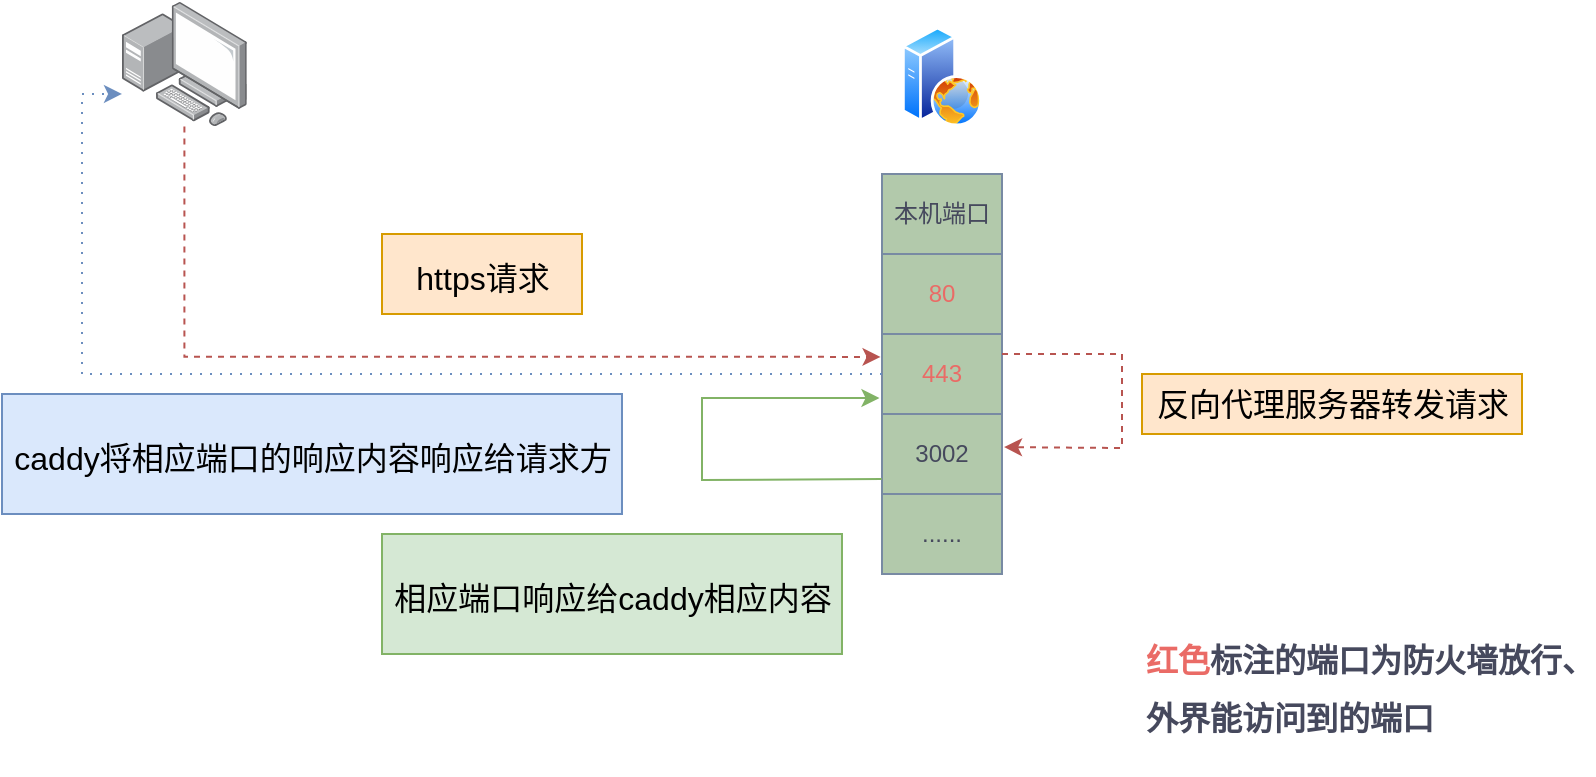 <mxfile version="21.0.2" type="github"><diagram name="Page-1" id="_ugeCaftWnIsTYGib358"><mxGraphModel dx="819" dy="450" grid="1" gridSize="10" guides="1" tooltips="1" connect="1" arrows="1" fold="1" page="1" pageScale="1" pageWidth="850" pageHeight="1100" math="0" shadow="0"><root><mxCell id="0"/><mxCell id="1" parent="0"/><mxCell id="gIzbPjcGP_K9BIucnUtG-1" value="" style="aspect=fixed;perimeter=ellipsePerimeter;html=1;align=center;shadow=0;dashed=0;spacingTop=3;image;image=img/lib/active_directory/web_server.svg;" vertex="1" parent="1"><mxGeometry x="510" y="256.2" width="40" height="50" as="geometry"/></mxCell><mxCell id="gIzbPjcGP_K9BIucnUtG-36" style="edgeStyle=orthogonalEdgeStyle;rounded=0;orthogonalLoop=1;jettySize=auto;html=1;entryX=-0.012;entryY=0.286;entryDx=0;entryDy=0;entryPerimeter=0;strokeColor=#b85450;fontColor=#46495D;fillColor=#f8cecc;shadow=0;dashed=1;" edge="1" parent="1" source="gIzbPjcGP_K9BIucnUtG-2" target="gIzbPjcGP_K9BIucnUtG-33"><mxGeometry relative="1" as="geometry"/></mxCell><mxCell id="gIzbPjcGP_K9BIucnUtG-2" value="" style="points=[];aspect=fixed;html=1;align=center;shadow=0;dashed=0;image;image=img/lib/allied_telesis/computer_and_terminals/Personal_Computer_with_Server.svg;" vertex="1" parent="1"><mxGeometry x="120" y="243.8" width="62.4" height="62.4" as="geometry"/></mxCell><mxCell id="gIzbPjcGP_K9BIucnUtG-22" value="" style="shape=table;startSize=0;container=1;collapsible=0;childLayout=tableLayout;strokeColor=#788AA3;fontColor=#46495D;fillColor=#B2C9AB;" vertex="1" parent="1"><mxGeometry x="500" y="330" width="60" height="200" as="geometry"/></mxCell><mxCell id="gIzbPjcGP_K9BIucnUtG-23" value="" style="shape=tableRow;horizontal=0;startSize=0;swimlaneHead=0;swimlaneBody=0;strokeColor=inherit;top=0;left=0;bottom=0;right=0;collapsible=0;dropTarget=0;fillColor=none;points=[[0,0.5],[1,0.5]];portConstraint=eastwest;fontColor=#46495D;" vertex="1" parent="gIzbPjcGP_K9BIucnUtG-22"><mxGeometry width="60" height="40" as="geometry"/></mxCell><mxCell id="gIzbPjcGP_K9BIucnUtG-24" value="本机端口" style="shape=partialRectangle;html=1;whiteSpace=wrap;connectable=0;strokeColor=inherit;overflow=hidden;fillColor=none;top=0;left=0;bottom=0;right=0;pointerEvents=1;fontColor=#46495D;" vertex="1" parent="gIzbPjcGP_K9BIucnUtG-23"><mxGeometry width="60" height="40" as="geometry"><mxRectangle width="60" height="40" as="alternateBounds"/></mxGeometry></mxCell><mxCell id="gIzbPjcGP_K9BIucnUtG-25" value="" style="shape=tableRow;horizontal=0;startSize=0;swimlaneHead=0;swimlaneBody=0;strokeColor=inherit;top=0;left=0;bottom=0;right=0;collapsible=0;dropTarget=0;fillColor=none;points=[[0,0.5],[1,0.5]];portConstraint=eastwest;fontColor=#46495D;" vertex="1" parent="gIzbPjcGP_K9BIucnUtG-22"><mxGeometry y="40" width="60" height="40" as="geometry"/></mxCell><mxCell id="gIzbPjcGP_K9BIucnUtG-26" value="&lt;font color=&quot;#ea6b66&quot;&gt;80&lt;/font&gt;" style="shape=partialRectangle;html=1;whiteSpace=wrap;connectable=0;strokeColor=inherit;overflow=hidden;fillColor=none;top=0;left=0;bottom=0;right=0;pointerEvents=1;fontColor=#46495D;" vertex="1" parent="gIzbPjcGP_K9BIucnUtG-25"><mxGeometry width="60" height="40" as="geometry"><mxRectangle width="60" height="40" as="alternateBounds"/></mxGeometry></mxCell><mxCell id="gIzbPjcGP_K9BIucnUtG-33" style="shape=tableRow;horizontal=0;startSize=0;swimlaneHead=0;swimlaneBody=0;strokeColor=inherit;top=0;left=0;bottom=0;right=0;collapsible=0;dropTarget=0;fillColor=none;points=[[0,0.5],[1,0.5]];portConstraint=eastwest;fontColor=#46495D;" vertex="1" parent="gIzbPjcGP_K9BIucnUtG-22"><mxGeometry y="80" width="60" height="40" as="geometry"/></mxCell><mxCell id="gIzbPjcGP_K9BIucnUtG-34" value="&lt;font color=&quot;#ea6b66&quot;&gt;443&lt;/font&gt;" style="shape=partialRectangle;html=1;whiteSpace=wrap;connectable=0;strokeColor=inherit;overflow=hidden;fillColor=none;top=0;left=0;bottom=0;right=0;pointerEvents=1;fontColor=#46495D;" vertex="1" parent="gIzbPjcGP_K9BIucnUtG-33"><mxGeometry width="60" height="40" as="geometry"><mxRectangle width="60" height="40" as="alternateBounds"/></mxGeometry></mxCell><mxCell id="gIzbPjcGP_K9BIucnUtG-27" value="" style="shape=tableRow;horizontal=0;startSize=0;swimlaneHead=0;swimlaneBody=0;strokeColor=inherit;top=0;left=0;bottom=0;right=0;collapsible=0;dropTarget=0;fillColor=none;points=[[0,0.5],[1,0.5]];portConstraint=eastwest;fontColor=#46495D;" vertex="1" parent="gIzbPjcGP_K9BIucnUtG-22"><mxGeometry y="120" width="60" height="40" as="geometry"/></mxCell><mxCell id="gIzbPjcGP_K9BIucnUtG-28" value="3002" style="shape=partialRectangle;html=1;whiteSpace=wrap;connectable=0;strokeColor=inherit;overflow=hidden;fillColor=none;top=0;left=0;bottom=0;right=0;pointerEvents=1;fontColor=#46495D;" vertex="1" parent="gIzbPjcGP_K9BIucnUtG-27"><mxGeometry width="60" height="40" as="geometry"><mxRectangle width="60" height="40" as="alternateBounds"/></mxGeometry></mxCell><mxCell id="gIzbPjcGP_K9BIucnUtG-29" value="" style="shape=tableRow;horizontal=0;startSize=0;swimlaneHead=0;swimlaneBody=0;strokeColor=inherit;top=0;left=0;bottom=0;right=0;collapsible=0;dropTarget=0;fillColor=none;points=[[0,0.5],[1,0.5]];portConstraint=eastwest;fontColor=#46495D;" vertex="1" parent="gIzbPjcGP_K9BIucnUtG-22"><mxGeometry y="160" width="60" height="40" as="geometry"/></mxCell><mxCell id="gIzbPjcGP_K9BIucnUtG-30" value="......" style="shape=partialRectangle;html=1;whiteSpace=wrap;connectable=0;strokeColor=inherit;overflow=hidden;fillColor=none;top=0;left=0;bottom=0;right=0;pointerEvents=1;fontColor=#46495D;" vertex="1" parent="gIzbPjcGP_K9BIucnUtG-29"><mxGeometry width="60" height="40" as="geometry"><mxRectangle width="60" height="40" as="alternateBounds"/></mxGeometry></mxCell><mxCell id="gIzbPjcGP_K9BIucnUtG-38" value="" style="endArrow=classic;html=1;rounded=0;strokeColor=#82b366;fontColor=#46495D;fillColor=#d5e8d4;exitX=-0.002;exitY=0.814;exitDx=0;exitDy=0;exitPerimeter=0;entryX=-0.021;entryY=0.8;entryDx=0;entryDy=0;entryPerimeter=0;" edge="1" parent="gIzbPjcGP_K9BIucnUtG-22" source="gIzbPjcGP_K9BIucnUtG-27" target="gIzbPjcGP_K9BIucnUtG-33"><mxGeometry width="50" height="50" relative="1" as="geometry"><mxPoint x="-90" y="180" as="sourcePoint"/><mxPoint x="-100" y="140" as="targetPoint"/><Array as="points"><mxPoint x="-90" y="153"/><mxPoint x="-90" y="112"/></Array></mxGeometry></mxCell><mxCell id="gIzbPjcGP_K9BIucnUtG-35" value="&lt;font style=&quot;font-size: 16px;&quot;&gt;&lt;font color=&quot;#ea6b66&quot;&gt;红色&lt;/font&gt;标注的端口为防火墙放行、&lt;br&gt;外界能访问到的端口&lt;/font&gt;" style="text;strokeColor=none;fillColor=none;html=1;fontSize=24;fontStyle=1;verticalAlign=middle;align=left;fontColor=#46495D;" vertex="1" parent="1"><mxGeometry x="630" y="540" width="210" height="90" as="geometry"/></mxCell><mxCell id="gIzbPjcGP_K9BIucnUtG-37" value="" style="endArrow=classic;html=1;rounded=0;strokeColor=#b85450;fontColor=#46495D;fillColor=#f8cecc;entryX=1.017;entryY=0.414;entryDx=0;entryDy=0;entryPerimeter=0;dashed=1;" edge="1" parent="1" target="gIzbPjcGP_K9BIucnUtG-27"><mxGeometry width="50" height="50" relative="1" as="geometry"><mxPoint x="560" y="420" as="sourcePoint"/><mxPoint x="610" y="420" as="targetPoint"/><Array as="points"><mxPoint x="620" y="420"/><mxPoint x="620" y="450"/><mxPoint x="620" y="467"/></Array></mxGeometry></mxCell><mxCell id="gIzbPjcGP_K9BIucnUtG-39" value="&lt;span style=&quot;font-weight: normal;&quot;&gt;&lt;font style=&quot;font-size: 16px;&quot;&gt;https请求&lt;/font&gt;&lt;/span&gt;" style="text;strokeColor=#d79b00;fillColor=#ffe6cc;html=1;fontSize=24;fontStyle=1;verticalAlign=middle;align=center;" vertex="1" parent="1"><mxGeometry x="250" y="360" width="100" height="40" as="geometry"/></mxCell><mxCell id="gIzbPjcGP_K9BIucnUtG-40" value="反向代理服务器转发请求" style="text;strokeColor=#d79b00;fillColor=#ffe6cc;html=1;fontSize=16;fontStyle=0;verticalAlign=middle;align=center;" vertex="1" parent="1"><mxGeometry x="630" y="430" width="190" height="30" as="geometry"/></mxCell><mxCell id="gIzbPjcGP_K9BIucnUtG-43" value="&lt;span style=&quot;font-size: 16px; font-weight: 400;&quot;&gt;相应端口响应给caddy相应内容&lt;/span&gt;" style="text;strokeColor=#82b366;fillColor=#d5e8d4;html=1;fontSize=24;fontStyle=1;verticalAlign=middle;align=center;" vertex="1" parent="1"><mxGeometry x="250" y="510" width="230" height="60" as="geometry"/></mxCell><mxCell id="gIzbPjcGP_K9BIucnUtG-44" style="edgeStyle=orthogonalEdgeStyle;rounded=0;orthogonalLoop=1;jettySize=auto;html=1;entryX=0;entryY=0.74;entryDx=0;entryDy=0;entryPerimeter=0;strokeColor=#6c8ebf;fontColor=#46495D;fillColor=#dae8fc;dashed=1;dashPattern=1 4;" edge="1" parent="1" source="gIzbPjcGP_K9BIucnUtG-33" target="gIzbPjcGP_K9BIucnUtG-2"><mxGeometry relative="1" as="geometry"/></mxCell><mxCell id="gIzbPjcGP_K9BIucnUtG-45" value="&lt;span style=&quot;font-size: 16px; font-weight: 400;&quot;&gt;caddy将相应端口的响应内容响应给请求方&lt;/span&gt;" style="text;strokeColor=#6c8ebf;fillColor=#dae8fc;html=1;fontSize=24;fontStyle=1;verticalAlign=middle;align=center;" vertex="1" parent="1"><mxGeometry x="60" y="440" width="310" height="60" as="geometry"/></mxCell></root></mxGraphModel></diagram></mxfile>
